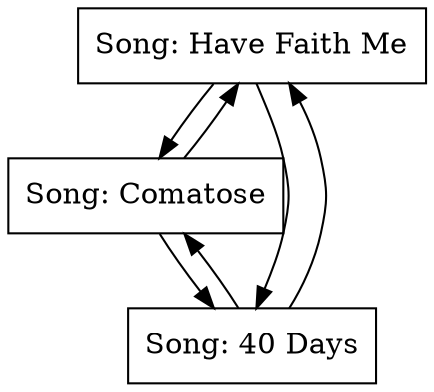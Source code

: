digraph G{
node [shape=box];
"Song: Have Faith Me"->"Song: Comatose";
"Song: Comatose"->"Song: Have Faith Me";
"Song: Comatose"->"Song: 40 Days";
"Song: 40 Days"->"Song: Comatose";
"Song: 40 Days"->"Song: Have Faith Me";
"Song: Have Faith Me"->"Song: 40 Days";
}
